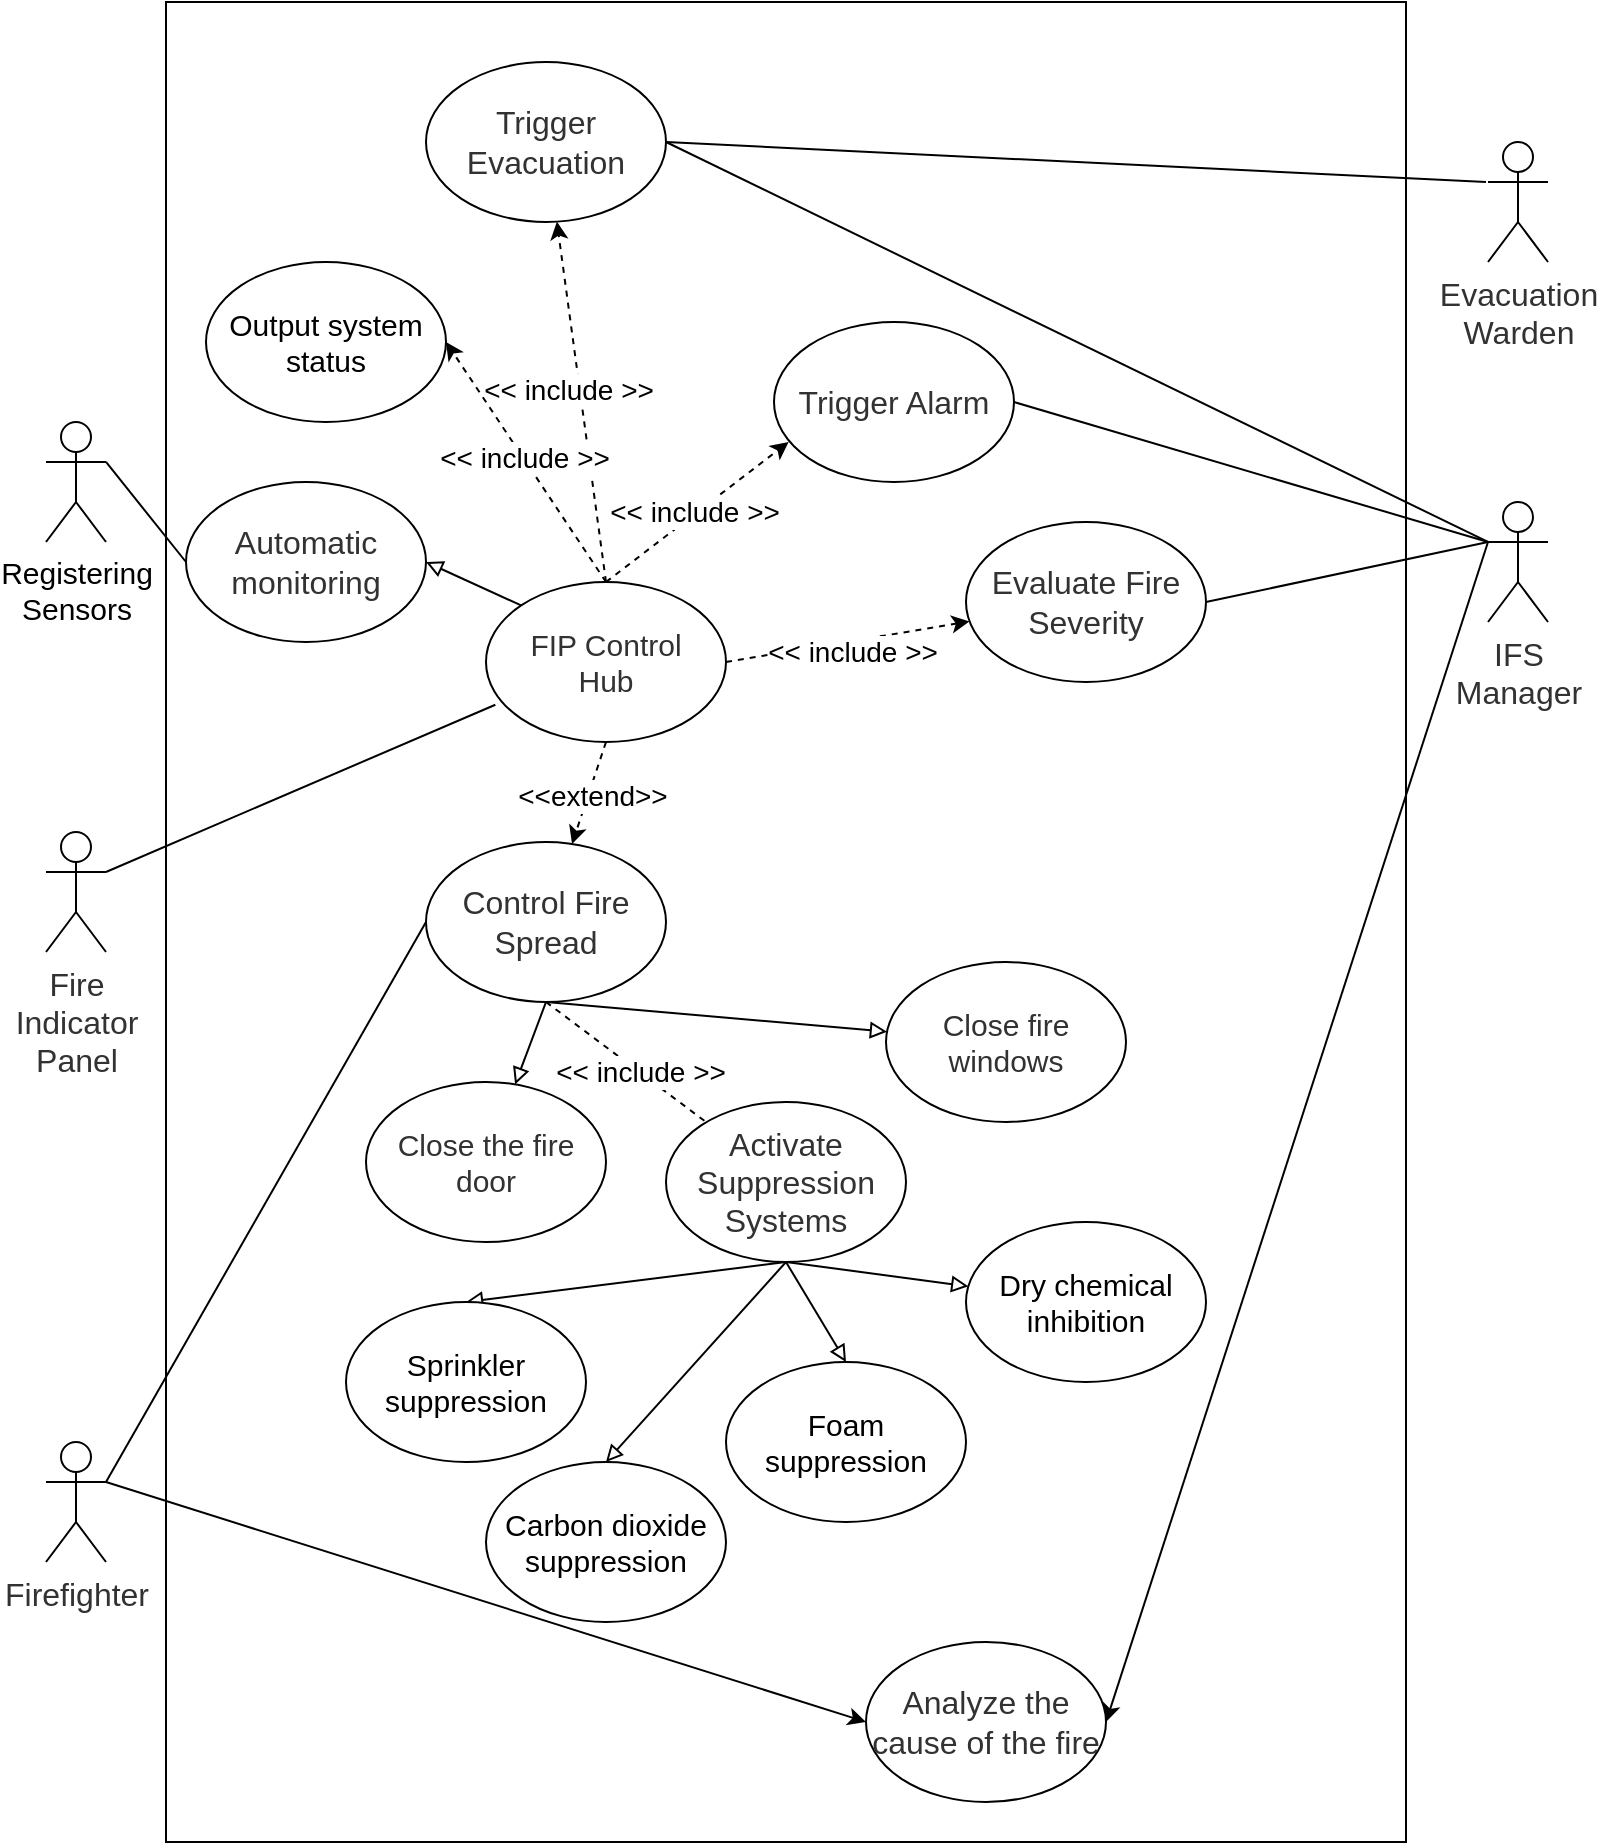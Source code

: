 <mxfile version="24.5.5" type="github">
  <diagram name="第 1 页" id="umxzl28w_7Frq8w19yzO">
    <mxGraphModel dx="1338" dy="908" grid="1" gridSize="10" guides="1" tooltips="1" connect="1" arrows="1" fold="1" page="1" pageScale="1" pageWidth="827" pageHeight="1169" math="0" shadow="0">
      <root>
        <mxCell id="0" />
        <mxCell id="1" parent="0" />
        <mxCell id="QTKD-8OSb_6cW6TbMTXk-1" value="" style="rounded=0;whiteSpace=wrap;html=1;" parent="1" vertex="1">
          <mxGeometry x="110" y="170" width="620" height="920" as="geometry" />
        </mxCell>
        <mxCell id="QTKD-8OSb_6cW6TbMTXk-18" style="rounded=0;orthogonalLoop=1;jettySize=auto;html=1;entryX=1;entryY=0.5;entryDx=0;entryDy=0;strokeColor=default;endArrow=none;endFill=0;" parent="1" target="QTKD-8OSb_6cW6TbMTXk-6" edge="1">
          <mxGeometry relative="1" as="geometry">
            <mxPoint x="770" y="260" as="sourcePoint" />
          </mxGeometry>
        </mxCell>
        <mxCell id="JHXLXgb01uyuLItqDjtC-1" value="&lt;span style=&quot;color: rgb(50, 50, 50); font-family: &amp;quot;Microsoft YaHei&amp;quot;, 微软雅黑, Arial; font-size: 16px; text-wrap: wrap; background-color: rgba(255, 255, 255, 0.01);&quot;&gt;Evacuation&lt;/span&gt;&lt;div&gt;&lt;span style=&quot;color: rgb(50, 50, 50); font-family: &amp;quot;Microsoft YaHei&amp;quot;, 微软雅黑, Arial; font-size: 16px; text-wrap: wrap; background-color: rgba(255, 255, 255, 0.01);&quot;&gt;Warden&lt;/span&gt;&lt;/div&gt;" style="shape=umlActor;verticalLabelPosition=bottom;verticalAlign=top;html=1;outlineConnect=0;" parent="1" vertex="1">
          <mxGeometry x="771" y="240" width="30" height="60" as="geometry" />
        </mxCell>
        <mxCell id="UGJf15UZh1fcJdA8r9eF-1" style="rounded=0;orthogonalLoop=1;jettySize=auto;html=1;exitX=1;exitY=0.333;exitDx=0;exitDy=0;exitPerimeter=0;entryX=0;entryY=0.5;entryDx=0;entryDy=0;" edge="1" parent="1" source="QTKD-8OSb_6cW6TbMTXk-2" target="QTKD-8OSb_6cW6TbMTXk-30">
          <mxGeometry relative="1" as="geometry" />
        </mxCell>
        <mxCell id="QTKD-8OSb_6cW6TbMTXk-2" value="&lt;span style=&quot;color: rgb(50, 50, 50); font-family: &amp;quot;Microsoft YaHei&amp;quot;, 微软雅黑, Arial; font-size: 16px; text-wrap: wrap; background-color: rgba(255, 255, 255, 0.01);&quot;&gt;Firefighter&lt;/span&gt;" style="shape=umlActor;verticalLabelPosition=bottom;verticalAlign=top;html=1;outlineConnect=0;" parent="1" vertex="1">
          <mxGeometry x="50" y="890" width="30" height="60" as="geometry" />
        </mxCell>
        <mxCell id="QTKD-8OSb_6cW6TbMTXk-20" style="rounded=0;orthogonalLoop=1;jettySize=auto;html=1;exitX=0;exitY=0.333;exitDx=0;exitDy=0;exitPerimeter=0;entryX=1;entryY=0.5;entryDx=0;entryDy=0;endArrow=none;endFill=0;" parent="1" source="QTKD-8OSb_6cW6TbMTXk-3" target="QTKD-8OSb_6cW6TbMTXk-6" edge="1">
          <mxGeometry relative="1" as="geometry" />
        </mxCell>
        <mxCell id="QTKD-8OSb_6cW6TbMTXk-21" style="rounded=0;orthogonalLoop=1;jettySize=auto;html=1;exitX=0;exitY=0.333;exitDx=0;exitDy=0;exitPerimeter=0;entryX=1;entryY=0.5;entryDx=0;entryDy=0;endArrow=none;endFill=0;" parent="1" source="QTKD-8OSb_6cW6TbMTXk-3" target="QTKD-8OSb_6cW6TbMTXk-9" edge="1">
          <mxGeometry relative="1" as="geometry" />
        </mxCell>
        <mxCell id="QTKD-8OSb_6cW6TbMTXk-31" style="rounded=0;orthogonalLoop=1;jettySize=auto;html=1;exitX=0;exitY=0.333;exitDx=0;exitDy=0;exitPerimeter=0;entryX=1;entryY=0.5;entryDx=0;entryDy=0;" parent="1" source="QTKD-8OSb_6cW6TbMTXk-3" target="QTKD-8OSb_6cW6TbMTXk-30" edge="1">
          <mxGeometry relative="1" as="geometry" />
        </mxCell>
        <mxCell id="9XIoNBxFiIXgYtFaoxkH-24" style="rounded=0;orthogonalLoop=1;jettySize=auto;html=1;exitX=0;exitY=0.333;exitDx=0;exitDy=0;exitPerimeter=0;entryX=1;entryY=0.5;entryDx=0;entryDy=0;endArrow=none;endFill=0;" parent="1" source="QTKD-8OSb_6cW6TbMTXk-3" target="QTKD-8OSb_6cW6TbMTXk-15" edge="1">
          <mxGeometry relative="1" as="geometry" />
        </mxCell>
        <mxCell id="QTKD-8OSb_6cW6TbMTXk-3" value="&lt;span style=&quot;color: rgb(50, 50, 50); font-family: &amp;quot;Microsoft YaHei&amp;quot;, 微软雅黑, Arial; font-size: 16px; text-wrap: wrap; background-color: rgba(255, 255, 255, 0.01);&quot;&gt;IFS Manager&lt;/span&gt;" style="shape=umlActor;verticalLabelPosition=bottom;verticalAlign=top;html=1;outlineConnect=0;" parent="1" vertex="1">
          <mxGeometry x="771" y="420" width="30" height="60" as="geometry" />
        </mxCell>
        <mxCell id="QTKD-8OSb_6cW6TbMTXk-4" value="&lt;font face=&quot;Microsoft YaHei, 微软雅黑, Arial&quot; color=&quot;#323232&quot;&gt;&lt;span style=&quot;font-size: 16px; text-wrap: wrap;&quot;&gt;Fire Indicator&lt;/span&gt;&lt;/font&gt;&lt;div&gt;&lt;font face=&quot;Microsoft YaHei, 微软雅黑, Arial&quot; color=&quot;#323232&quot;&gt;&lt;span style=&quot;font-size: 16px; text-wrap: wrap;&quot;&gt;Panel&lt;/span&gt;&lt;/font&gt;&lt;br&gt;&lt;/div&gt;" style="shape=umlActor;verticalLabelPosition=bottom;verticalAlign=top;html=1;outlineConnect=0;" parent="1" vertex="1">
          <mxGeometry x="50" y="585" width="30" height="60" as="geometry" />
        </mxCell>
        <mxCell id="QTKD-8OSb_6cW6TbMTXk-6" value="&lt;span style=&quot;color: rgb(50, 50, 50); font-family: &amp;quot;Microsoft YaHei&amp;quot;, 微软雅黑, Arial; font-size: 16px; background-color: rgba(255, 255, 255, 0.01);&quot;&gt;Trigger Evacuation&lt;/span&gt;" style="ellipse;whiteSpace=wrap;html=1;" parent="1" vertex="1">
          <mxGeometry x="240" y="200" width="120" height="80" as="geometry" />
        </mxCell>
        <mxCell id="QTKD-8OSb_6cW6TbMTXk-24" style="rounded=0;orthogonalLoop=1;jettySize=auto;html=1;exitX=0.5;exitY=0;exitDx=0;exitDy=0;dashed=1;" parent="1" source="QTKD-8OSb_6cW6TbMTXk-8" target="QTKD-8OSb_6cW6TbMTXk-6" edge="1">
          <mxGeometry relative="1" as="geometry" />
        </mxCell>
        <mxCell id="9XIoNBxFiIXgYtFaoxkH-36" value="&lt;span style=&quot;font-size: 14px;&quot;&gt;&amp;lt;&amp;lt; include &amp;gt;&amp;gt;&lt;/span&gt;" style="edgeLabel;html=1;align=center;verticalAlign=middle;resizable=0;points=[];" parent="QTKD-8OSb_6cW6TbMTXk-24" vertex="1" connectable="0">
          <mxGeometry x="0.08" y="6" relative="1" as="geometry">
            <mxPoint as="offset" />
          </mxGeometry>
        </mxCell>
        <mxCell id="QTKD-8OSb_6cW6TbMTXk-25" style="rounded=0;orthogonalLoop=1;jettySize=auto;html=1;exitX=0.5;exitY=1;exitDx=0;exitDy=0;dashed=1;" parent="1" source="QTKD-8OSb_6cW6TbMTXk-8" target="QTKD-8OSb_6cW6TbMTXk-10" edge="1">
          <mxGeometry relative="1" as="geometry" />
        </mxCell>
        <mxCell id="9XIoNBxFiIXgYtFaoxkH-35" value="&lt;font style=&quot;font-size: 14px;&quot;&gt;&amp;lt;&amp;lt;extend&amp;gt;&amp;gt;&lt;/font&gt;" style="edgeLabel;html=1;align=center;verticalAlign=middle;resizable=0;points=[];" parent="QTKD-8OSb_6cW6TbMTXk-25" vertex="1" connectable="0">
          <mxGeometry x="0.028" y="1" relative="1" as="geometry">
            <mxPoint as="offset" />
          </mxGeometry>
        </mxCell>
        <mxCell id="QTKD-8OSb_6cW6TbMTXk-32" style="rounded=0;orthogonalLoop=1;jettySize=auto;html=1;exitX=0.5;exitY=0;exitDx=0;exitDy=0;entryX=0.061;entryY=0.75;entryDx=0;entryDy=0;dashed=1;entryPerimeter=0;" parent="1" source="QTKD-8OSb_6cW6TbMTXk-8" target="QTKD-8OSb_6cW6TbMTXk-15" edge="1">
          <mxGeometry relative="1" as="geometry" />
        </mxCell>
        <mxCell id="9XIoNBxFiIXgYtFaoxkH-38" value="&lt;span style=&quot;font-size: 14px;&quot;&gt;&amp;lt;&amp;lt; include &amp;gt;&amp;gt;&lt;/span&gt;" style="edgeLabel;html=1;align=center;verticalAlign=middle;resizable=0;points=[];" parent="QTKD-8OSb_6cW6TbMTXk-32" vertex="1" connectable="0">
          <mxGeometry x="-0.026" y="1" relative="1" as="geometry">
            <mxPoint as="offset" />
          </mxGeometry>
        </mxCell>
        <mxCell id="QTKD-8OSb_6cW6TbMTXk-33" style="rounded=0;orthogonalLoop=1;jettySize=auto;html=1;exitX=1;exitY=0.5;exitDx=0;exitDy=0;dashed=1;" parent="1" source="QTKD-8OSb_6cW6TbMTXk-8" target="QTKD-8OSb_6cW6TbMTXk-9" edge="1">
          <mxGeometry relative="1" as="geometry" />
        </mxCell>
        <mxCell id="QTKD-8OSb_6cW6TbMTXk-36" value="&lt;font style=&quot;font-size: 14px;&quot;&gt;&amp;lt;&amp;lt; include &amp;gt;&amp;gt;&lt;/font&gt;" style="edgeLabel;html=1;align=center;verticalAlign=middle;resizable=0;points=[];" parent="QTKD-8OSb_6cW6TbMTXk-33" vertex="1" connectable="0">
          <mxGeometry x="0.015" y="-5" relative="1" as="geometry">
            <mxPoint as="offset" />
          </mxGeometry>
        </mxCell>
        <mxCell id="9XIoNBxFiIXgYtFaoxkH-18" style="rounded=0;orthogonalLoop=1;jettySize=auto;html=1;exitX=0.5;exitY=0;exitDx=0;exitDy=0;entryX=1;entryY=0.5;entryDx=0;entryDy=0;dashed=1;" parent="1" source="QTKD-8OSb_6cW6TbMTXk-8" target="9XIoNBxFiIXgYtFaoxkH-17" edge="1">
          <mxGeometry relative="1" as="geometry" />
        </mxCell>
        <mxCell id="9XIoNBxFiIXgYtFaoxkH-37" value="&lt;span style=&quot;font-size: 14px;&quot;&gt;&amp;lt;&amp;lt; include &amp;gt;&amp;gt;&lt;/span&gt;" style="edgeLabel;html=1;align=center;verticalAlign=middle;resizable=0;points=[];" parent="9XIoNBxFiIXgYtFaoxkH-18" vertex="1" connectable="0">
          <mxGeometry x="0.035" y="-1" relative="1" as="geometry">
            <mxPoint x="-1" as="offset" />
          </mxGeometry>
        </mxCell>
        <mxCell id="QTKD-8OSb_6cW6TbMTXk-8" value="&lt;font face=&quot;Microsoft YaHei, 微软雅黑, Arial&quot; color=&quot;#323232&quot;&gt;&lt;span style=&quot;font-size: 15px;&quot;&gt;FIP Control&lt;/span&gt;&lt;/font&gt;&lt;div&gt;&lt;font face=&quot;Microsoft YaHei, 微软雅黑, Arial&quot; color=&quot;#323232&quot;&gt;&lt;span style=&quot;font-size: 15px;&quot;&gt;Hub&lt;/span&gt;&lt;/font&gt;&lt;br&gt;&lt;/div&gt;" style="ellipse;whiteSpace=wrap;html=1;" parent="1" vertex="1">
          <mxGeometry x="270" y="460" width="120" height="80" as="geometry" />
        </mxCell>
        <mxCell id="QTKD-8OSb_6cW6TbMTXk-9" value="&lt;span style=&quot;color: rgb(50, 50, 50); font-family: &amp;quot;Microsoft YaHei&amp;quot;, 微软雅黑, Arial; font-size: 16px; background-color: rgba(255, 255, 255, 0.01);&quot;&gt;Evaluate Fire Severity&lt;/span&gt;" style="ellipse;whiteSpace=wrap;html=1;" parent="1" vertex="1">
          <mxGeometry x="510" y="430" width="120" height="80" as="geometry" />
        </mxCell>
        <mxCell id="QTKD-8OSb_6cW6TbMTXk-27" style="rounded=0;orthogonalLoop=1;jettySize=auto;html=1;exitX=0.5;exitY=1;exitDx=0;exitDy=0;endArrow=none;endFill=0;dashed=1;" parent="1" source="QTKD-8OSb_6cW6TbMTXk-10" target="QTKD-8OSb_6cW6TbMTXk-12" edge="1">
          <mxGeometry relative="1" as="geometry" />
        </mxCell>
        <mxCell id="9XIoNBxFiIXgYtFaoxkH-34" value="&lt;font style=&quot;font-size: 14px;&quot;&gt;&amp;lt;&amp;lt; include &amp;gt;&amp;gt;&lt;/font&gt;" style="edgeLabel;html=1;align=center;verticalAlign=middle;resizable=0;points=[];" parent="QTKD-8OSb_6cW6TbMTXk-27" vertex="1" connectable="0">
          <mxGeometry x="0.154" relative="1" as="geometry">
            <mxPoint as="offset" />
          </mxGeometry>
        </mxCell>
        <mxCell id="QTKD-8OSb_6cW6TbMTXk-28" style="rounded=0;orthogonalLoop=1;jettySize=auto;html=1;exitX=0.5;exitY=1;exitDx=0;exitDy=0;endArrow=block;endFill=0;" parent="1" source="QTKD-8OSb_6cW6TbMTXk-10" target="QTKD-8OSb_6cW6TbMTXk-13" edge="1">
          <mxGeometry relative="1" as="geometry" />
        </mxCell>
        <mxCell id="QTKD-8OSb_6cW6TbMTXk-29" style="rounded=0;orthogonalLoop=1;jettySize=auto;html=1;exitX=0.5;exitY=1;exitDx=0;exitDy=0;endArrow=block;endFill=0;" parent="1" source="QTKD-8OSb_6cW6TbMTXk-10" target="QTKD-8OSb_6cW6TbMTXk-14" edge="1">
          <mxGeometry relative="1" as="geometry" />
        </mxCell>
        <mxCell id="QTKD-8OSb_6cW6TbMTXk-10" value="&lt;span style=&quot;color: rgb(50, 50, 50); font-family: &amp;quot;Microsoft YaHei&amp;quot;, 微软雅黑, Arial; font-size: 16px; background-color: rgba(255, 255, 255, 0.01);&quot;&gt;Control Fire Spread&lt;/span&gt;" style="ellipse;whiteSpace=wrap;html=1;" parent="1" vertex="1">
          <mxGeometry x="240" y="590" width="120" height="80" as="geometry" />
        </mxCell>
        <mxCell id="QTKD-8OSb_6cW6TbMTXk-11" value="&lt;font face=&quot;Microsoft YaHei, 微软雅黑, Arial&quot; color=&quot;#323232&quot;&gt;&lt;span style=&quot;font-size: 16px;&quot;&gt;Automatic monitoring&lt;/span&gt;&lt;/font&gt;" style="ellipse;whiteSpace=wrap;html=1;" parent="1" vertex="1">
          <mxGeometry x="120" y="410" width="120" height="80" as="geometry" />
        </mxCell>
        <mxCell id="9XIoNBxFiIXgYtFaoxkH-13" style="rounded=0;orthogonalLoop=1;jettySize=auto;html=1;exitX=0.5;exitY=1;exitDx=0;exitDy=0;entryX=0.5;entryY=0;entryDx=0;entryDy=0;endArrow=block;endFill=0;" parent="1" source="QTKD-8OSb_6cW6TbMTXk-12" target="9XIoNBxFiIXgYtFaoxkH-9" edge="1">
          <mxGeometry relative="1" as="geometry" />
        </mxCell>
        <mxCell id="9XIoNBxFiIXgYtFaoxkH-14" style="rounded=0;orthogonalLoop=1;jettySize=auto;html=1;exitX=0.5;exitY=1;exitDx=0;exitDy=0;entryX=0.5;entryY=0;entryDx=0;entryDy=0;endArrow=block;endFill=0;" parent="1" source="QTKD-8OSb_6cW6TbMTXk-12" target="9XIoNBxFiIXgYtFaoxkH-10" edge="1">
          <mxGeometry relative="1" as="geometry" />
        </mxCell>
        <mxCell id="9XIoNBxFiIXgYtFaoxkH-15" style="rounded=0;orthogonalLoop=1;jettySize=auto;html=1;exitX=0.5;exitY=1;exitDx=0;exitDy=0;entryX=0.5;entryY=0;entryDx=0;entryDy=0;endArrow=block;endFill=0;" parent="1" source="QTKD-8OSb_6cW6TbMTXk-12" target="9XIoNBxFiIXgYtFaoxkH-11" edge="1">
          <mxGeometry relative="1" as="geometry" />
        </mxCell>
        <mxCell id="9XIoNBxFiIXgYtFaoxkH-16" style="rounded=0;orthogonalLoop=1;jettySize=auto;html=1;exitX=0.5;exitY=1;exitDx=0;exitDy=0;endArrow=block;endFill=0;" parent="1" source="QTKD-8OSb_6cW6TbMTXk-12" target="9XIoNBxFiIXgYtFaoxkH-12" edge="1">
          <mxGeometry relative="1" as="geometry" />
        </mxCell>
        <mxCell id="QTKD-8OSb_6cW6TbMTXk-12" value="&lt;span style=&quot;color: rgb(50, 50, 50); font-family: &amp;quot;Microsoft YaHei&amp;quot;, 微软雅黑, Arial; font-size: 16px; background-color: rgba(255, 255, 255, 0.01);&quot;&gt;Activate Suppression Systems&lt;/span&gt;" style="ellipse;whiteSpace=wrap;html=1;" parent="1" vertex="1">
          <mxGeometry x="360" y="720" width="120" height="80" as="geometry" />
        </mxCell>
        <mxCell id="QTKD-8OSb_6cW6TbMTXk-13" value="&lt;span style=&quot;color: rgb(50, 50, 50); font-family: &amp;quot;Microsoft YaHei&amp;quot;, 微软雅黑, Arial; font-size: 15px; background-color: rgba(255, 255, 255, 0.01);&quot;&gt;Close the fire door&lt;/span&gt;" style="ellipse;whiteSpace=wrap;html=1;" parent="1" vertex="1">
          <mxGeometry x="210" y="710" width="120" height="80" as="geometry" />
        </mxCell>
        <mxCell id="QTKD-8OSb_6cW6TbMTXk-14" value="&lt;span style=&quot;color: rgb(50, 50, 50); font-family: &amp;quot;Microsoft YaHei&amp;quot;, 微软雅黑, Arial; font-size: 15px; background-color: rgba(255, 255, 255, 0.01);&quot;&gt;Close fire windows&lt;/span&gt;" style="ellipse;whiteSpace=wrap;html=1;" parent="1" vertex="1">
          <mxGeometry x="470" y="650" width="120" height="80" as="geometry" />
        </mxCell>
        <mxCell id="QTKD-8OSb_6cW6TbMTXk-15" value="&lt;span style=&quot;color: rgb(50, 50, 50); font-family: &amp;quot;Microsoft YaHei&amp;quot;, 微软雅黑, Arial; font-size: 16px; background-color: rgba(255, 255, 255, 0.01);&quot;&gt;Trigger Alarm&lt;/span&gt;" style="ellipse;whiteSpace=wrap;html=1;" parent="1" vertex="1">
          <mxGeometry x="414" y="330" width="120" height="80" as="geometry" />
        </mxCell>
        <mxCell id="QTKD-8OSb_6cW6TbMTXk-26" style="rounded=0;orthogonalLoop=1;jettySize=auto;html=1;entryX=1;entryY=0.5;entryDx=0;entryDy=0;endArrow=block;endFill=0;exitX=0;exitY=0;exitDx=0;exitDy=0;" parent="1" source="QTKD-8OSb_6cW6TbMTXk-8" target="QTKD-8OSb_6cW6TbMTXk-11" edge="1">
          <mxGeometry relative="1" as="geometry">
            <mxPoint x="270" y="460" as="sourcePoint" />
          </mxGeometry>
        </mxCell>
        <mxCell id="QTKD-8OSb_6cW6TbMTXk-30" value="&lt;font face=&quot;Microsoft YaHei, 微软雅黑, Arial&quot; color=&quot;#323232&quot;&gt;&lt;span style=&quot;font-size: 16px;&quot;&gt;Analyze the cause of the fire&lt;/span&gt;&lt;/font&gt;" style="ellipse;whiteSpace=wrap;html=1;" parent="1" vertex="1">
          <mxGeometry x="460" y="990" width="120" height="80" as="geometry" />
        </mxCell>
        <mxCell id="9XIoNBxFiIXgYtFaoxkH-9" value="&lt;span style=&quot;font-size: 15px;&quot;&gt;Sprinkler suppression&lt;/span&gt;" style="ellipse;whiteSpace=wrap;html=1;" parent="1" vertex="1">
          <mxGeometry x="200" y="820" width="120" height="80" as="geometry" />
        </mxCell>
        <mxCell id="9XIoNBxFiIXgYtFaoxkH-10" value="&lt;font style=&quot;font-size: 15px;&quot;&gt;Carbon dioxide suppression&lt;/font&gt;" style="ellipse;whiteSpace=wrap;html=1;" parent="1" vertex="1">
          <mxGeometry x="270" y="900" width="120" height="80" as="geometry" />
        </mxCell>
        <mxCell id="9XIoNBxFiIXgYtFaoxkH-11" value="&lt;font style=&quot;font-size: 15px;&quot;&gt;Foam suppression&lt;/font&gt;" style="ellipse;whiteSpace=wrap;html=1;" parent="1" vertex="1">
          <mxGeometry x="390" y="850" width="120" height="80" as="geometry" />
        </mxCell>
        <mxCell id="9XIoNBxFiIXgYtFaoxkH-12" value="&lt;font style=&quot;font-size: 15px;&quot;&gt;Dry chemical inhibition&lt;/font&gt;" style="ellipse;whiteSpace=wrap;html=1;" parent="1" vertex="1">
          <mxGeometry x="510" y="780" width="120" height="80" as="geometry" />
        </mxCell>
        <mxCell id="9XIoNBxFiIXgYtFaoxkH-17" value="&lt;font style=&quot;font-size: 15px;&quot;&gt;Output system status&lt;/font&gt;" style="ellipse;whiteSpace=wrap;html=1;" parent="1" vertex="1">
          <mxGeometry x="130" y="300" width="120" height="80" as="geometry" />
        </mxCell>
        <mxCell id="9XIoNBxFiIXgYtFaoxkH-19" style="rounded=0;orthogonalLoop=1;jettySize=auto;html=1;exitX=1;exitY=0.333;exitDx=0;exitDy=0;exitPerimeter=0;entryX=0;entryY=0.5;entryDx=0;entryDy=0;endArrow=none;endFill=0;" parent="1" source="QTKD-8OSb_6cW6TbMTXk-2" target="QTKD-8OSb_6cW6TbMTXk-10" edge="1">
          <mxGeometry relative="1" as="geometry" />
        </mxCell>
        <mxCell id="9XIoNBxFiIXgYtFaoxkH-31" style="rounded=0;orthogonalLoop=1;jettySize=auto;html=1;exitX=1;exitY=0.333;exitDx=0;exitDy=0;exitPerimeter=0;endArrow=none;endFill=0;entryX=0;entryY=0.5;entryDx=0;entryDy=0;" parent="1" source="9XIoNBxFiIXgYtFaoxkH-27" target="QTKD-8OSb_6cW6TbMTXk-11" edge="1">
          <mxGeometry relative="1" as="geometry">
            <mxPoint x="180" y="460" as="targetPoint" />
          </mxGeometry>
        </mxCell>
        <mxCell id="9XIoNBxFiIXgYtFaoxkH-27" value="&lt;font style=&quot;font-size: 15px;&quot;&gt;Registering&lt;/font&gt;&lt;div&gt;&lt;font style=&quot;font-size: 15px;&quot;&gt;Sensors&lt;/font&gt;&lt;/div&gt;" style="shape=umlActor;verticalLabelPosition=bottom;verticalAlign=top;html=1;outlineConnect=0;" parent="1" vertex="1">
          <mxGeometry x="50" y="380" width="30" height="60" as="geometry" />
        </mxCell>
        <mxCell id="9XIoNBxFiIXgYtFaoxkH-40" style="rounded=0;orthogonalLoop=1;jettySize=auto;html=1;exitX=1;exitY=0.333;exitDx=0;exitDy=0;exitPerimeter=0;entryX=0.039;entryY=0.767;entryDx=0;entryDy=0;entryPerimeter=0;endArrow=none;endFill=0;" parent="1" source="QTKD-8OSb_6cW6TbMTXk-4" target="QTKD-8OSb_6cW6TbMTXk-8" edge="1">
          <mxGeometry relative="1" as="geometry" />
        </mxCell>
      </root>
    </mxGraphModel>
  </diagram>
</mxfile>
